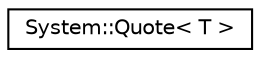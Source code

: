 digraph G
{
  edge [fontname="Helvetica",fontsize="10",labelfontname="Helvetica",labelfontsize="10"];
  node [fontname="Helvetica",fontsize="10",shape=record];
  rankdir="LR";
  Node1 [label="System::Quote\< T \>",height=0.2,width=0.4,color="black", fillcolor="white", style="filled",URL="$class_system_1_1_quote.html"];
}
